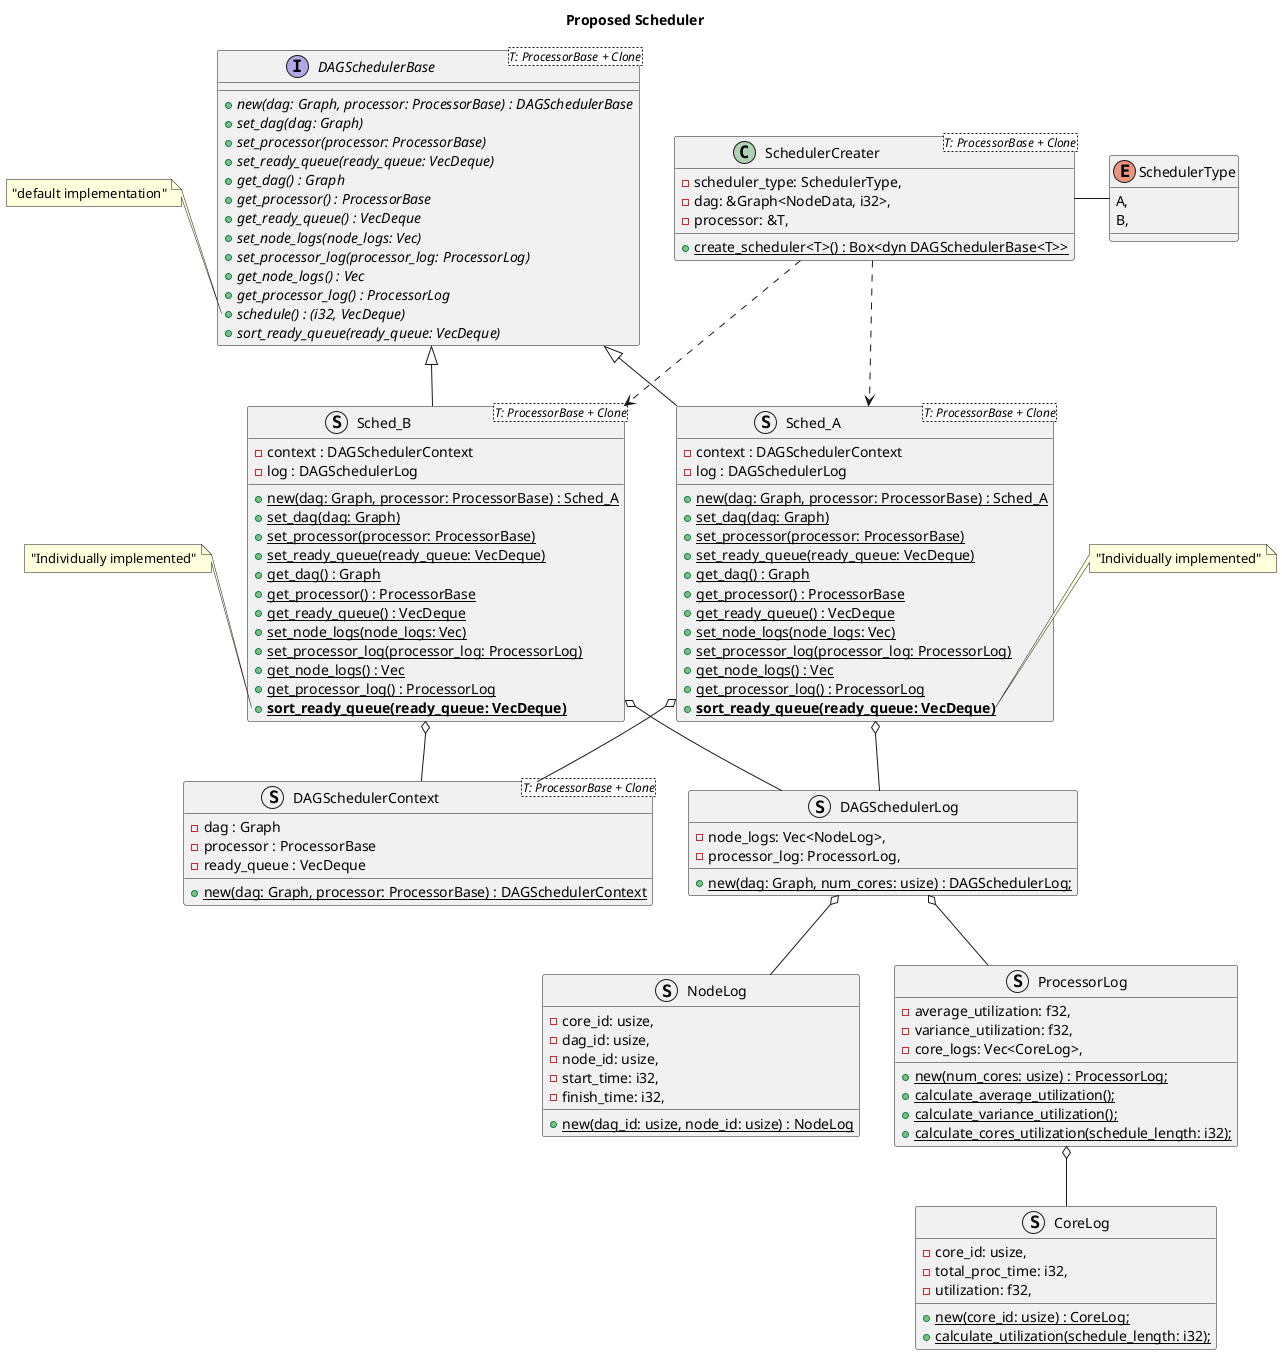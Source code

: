 @startuml proposed_sched
title Proposed Scheduler

    interface DAGSchedulerBase<T: ProcessorBase + Clone> {
        + {abstract} new(dag: Graph, processor: ProcessorBase) : DAGSchedulerBase
        + {abstract} set_dag(dag: Graph)
        + {abstract} set_processor(processor: ProcessorBase)
        + {abstract} set_ready_queue(ready_queue: VecDeque)
        + {abstract} get_dag() : Graph
        + {abstract} get_processor() : ProcessorBase
        + {abstract} get_ready_queue() : VecDeque
        + {abstract} set_node_logs(node_logs: Vec)
        + {abstract} set_processor_log(processor_log: ProcessorLog)
        + {abstract} get_node_logs() : Vec
        + {abstract} get_processor_log() : ProcessorLog
        + {abstract} schedule() : (i32, VecDeque)
        + {abstract} sort_ready_queue(ready_queue: VecDeque)
    }

    note left of DAGSchedulerBase::schedule
    "default implementation"
    end note

    class SchedulerCreater<T: ProcessorBase + Clone> {
        - scheduler_type: SchedulerType,
            - dag: &Graph<NodeData, i32>,
            - processor: &T,
        + {static} create_scheduler<T>() : Box<dyn DAGSchedulerBase<T>>
    }

    enum SchedulerType {
        A,
        B,
    }

    struct Sched_A<T: ProcessorBase + Clone> {
        - context : DAGSchedulerContext
        - log : DAGSchedulerLog
        + {static} new(dag: Graph, processor: ProcessorBase) : Sched_A
        + {static} set_dag(dag: Graph)
        + {static} set_processor(processor: ProcessorBase)
        + {static} set_ready_queue(ready_queue: VecDeque)
        + {static} get_dag() : Graph
        + {static} get_processor() : ProcessorBase
        + {static} get_ready_queue() : VecDeque
        + {static} set_node_logs(node_logs: Vec)
        + {static} set_processor_log(processor_log: ProcessorLog)
        + {static} get_node_logs() : Vec
        + {static} get_processor_log() : ProcessorLog
        + **{static} sort_ready_queue(ready_queue: VecDeque)**
    }

    note right of Sched_A::sort_ready_queue
    "Individually implemented"
    end note

    struct Sched_B<T: ProcessorBase + Clone> {
        - context : DAGSchedulerContext
        - log : DAGSchedulerLog
        + {static} new(dag: Graph, processor: ProcessorBase) : Sched_A
        + {static} set_dag(dag: Graph)
        + {static} set_processor(processor: ProcessorBase)
        + {static} set_ready_queue(ready_queue: VecDeque)
        + {static} get_dag() : Graph
        + {static} get_processor() : ProcessorBase
        + {static} get_ready_queue() : VecDeque
        + {static} set_node_logs(node_logs: Vec)
        + {static} set_processor_log(processor_log: ProcessorLog)
        + {static} get_node_logs() : Vec
        + {static} get_processor_log() : ProcessorLog
        + **{static} sort_ready_queue(ready_queue: VecDeque)**
    }

    note left of Sched_B::sort_ready_queue
    "Individually implemented"
    end note

    struct DAGSchedulerContext<T: ProcessorBase + Clone> {
        - dag : Graph
        - processor : ProcessorBase
        - ready_queue : VecDeque
        + {static} new(dag: Graph, processor: ProcessorBase) : DAGSchedulerContext
    }

    struct DAGSchedulerLog {
        - node_logs: Vec<NodeLog>,
        - processor_log: ProcessorLog,

        + {static} new(dag: Graph, num_cores: usize) : DAGSchedulerLog;
    }

    
    struct NodeLog {
        - core_id: usize,
        - dag_id: usize,
        - node_id: usize,
        - start_time: i32,
        - finish_time: i32,

        + {static} new(dag_id: usize, node_id: usize) : NodeLog
    }

    struct ProcessorLog {
        - average_utilization: f32,
        - variance_utilization: f32,
        - core_logs: Vec<CoreLog>,

        + {static} new(num_cores: usize) : ProcessorLog;
        + {static} calculate_average_utilization();
        + {static} calculate_variance_utilization();
        + {static} calculate_cores_utilization(schedule_length: i32);
    }

    struct CoreLog {
        - core_id: usize,
        - total_proc_time: i32,
        - utilization: f32,

        + {static} new(core_id: usize) : CoreLog;
        + {static} calculate_utilization(schedule_length: i32);
    }  

    DAGSchedulerBase <|-down- Sched_A
    DAGSchedulerBase <|-down- Sched_B
    Sched_A o-down- DAGSchedulerContext
    Sched_B o-down- DAGSchedulerContext
    Sched_A o-down- DAGSchedulerLog
    Sched_B o-down- DAGSchedulerLog

    DAGSchedulerLog o-down- NodeLog
    DAGSchedulerLog o-down- ProcessorLog
    ProcessorLog o-down- CoreLog

    SchedulerCreater -right- SchedulerType
    SchedulerCreater .down.> Sched_A
    SchedulerCreater .down.> Sched_B

    DAGSchedulerBase -right[hidden]- SchedulerCreater

@enduml